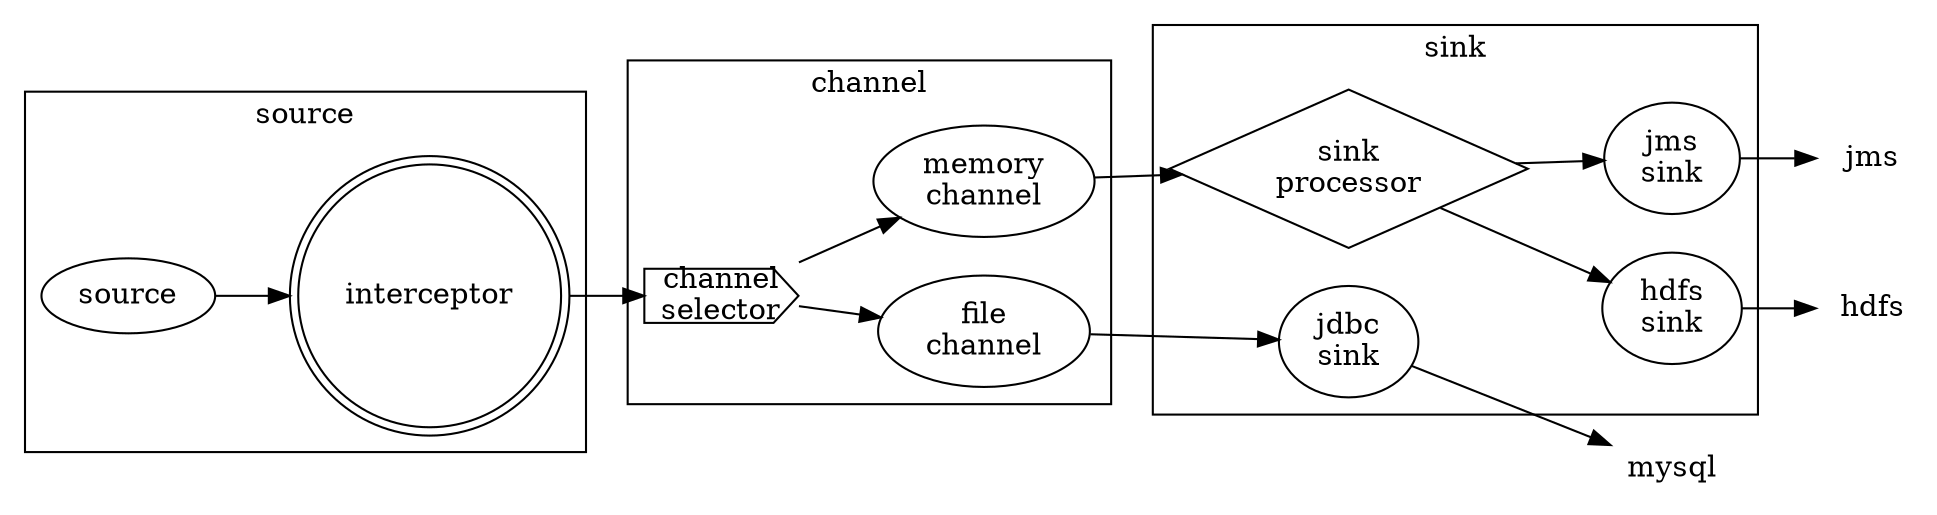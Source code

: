digraph flume {
    rankdir=LR;
    source -> src_interceptor;
    src_interceptor -> ch_selector;
    ch_selector -> {ch_mem; ch_file;}
    ch_mem -> sink_processor;
    ch_file -> sink_jdbc;
    sink_processor -> {sink_hdfs; sink_jms;}
    sink_hdfs -> hdfs;
    sink_jms -> jms;
    sink_jdbc -> mysql;

    subgraph cluster_src {
        source; src_interceptor; label="source";
    }

    subgraph cluster_ch {
        ch_selector; ch_mem; ch_file; label="channel";
    }

    subgraph cluster_sink {
        sink_jms; sink_hdfs; sink_jdbc; sink_processor; label="sink";
    }

    src_interceptor [shape=doublecircle, label="interceptor"];
    sink_processor [shape=diamond, label=<sink<br/>processor>];
    ch_selector [shape=cds, label=<channel<br/>selector>];
    ch_mem [label=<memory<br/>channel>];
    ch_file [label=<file<br/>channel>];
    sink_hdfs [label=<hdfs<br/>sink>];
    sink_jms [label=<jms<br/>sink>];
    sink_jdbc [label=<jdbc<br/>sink>];
    hdfs [shape=plaintext];
    jms [shape=plaintext];
    mysql [shape=plaintext];
}
